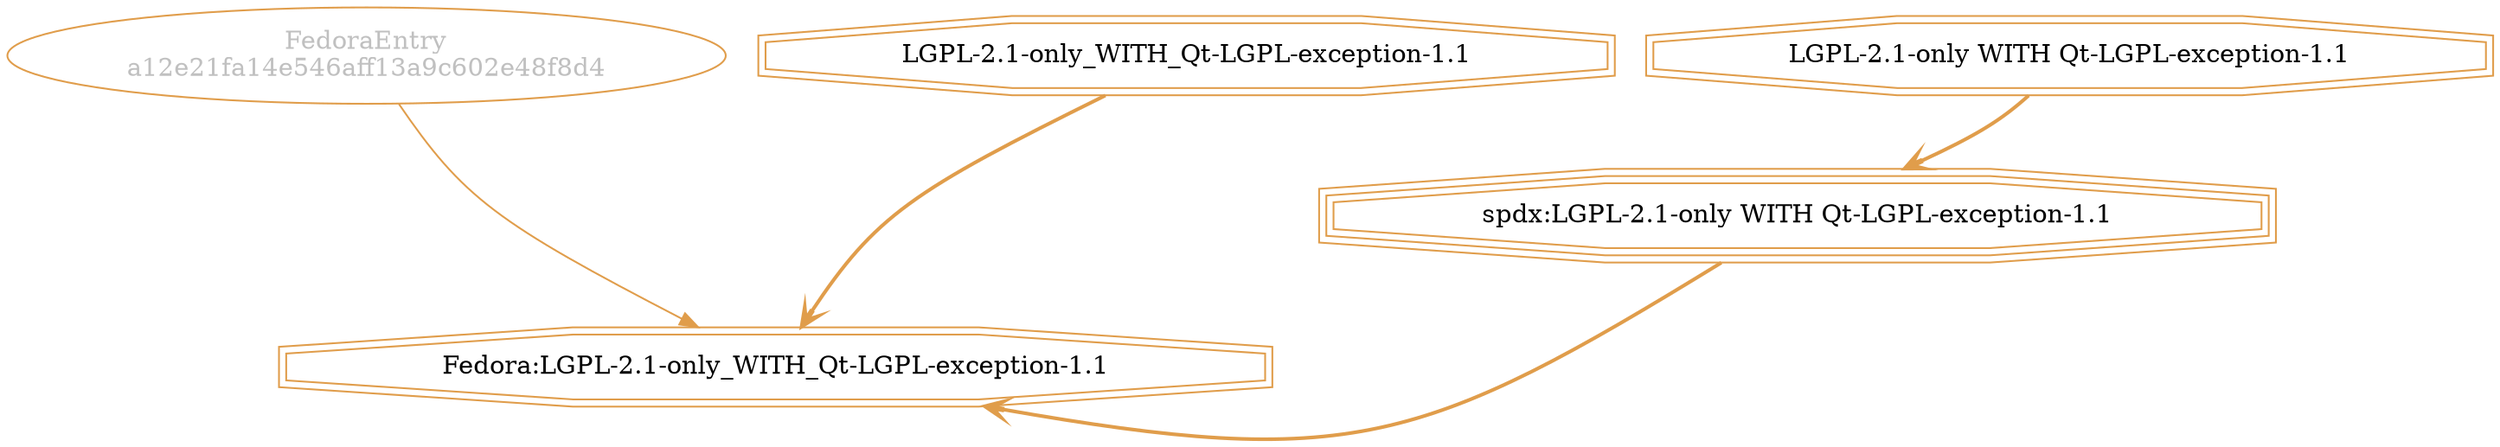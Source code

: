 strict digraph {
    node [shape=box];
    graph [splines=curved];
    6908 [label="FedoraEntry\na12e21fa14e546aff13a9c602e48f8d4"
         ,fontcolor=gray
         ,color="#e09d4b"
         ,fillcolor="beige;1"
         ,shape=ellipse];
    6909 [label="Fedora:LGPL-2.1-only_WITH_Qt-LGPL-exception-1.1"
         ,color="#e09d4b"
         ,shape=doubleoctagon];
    6910 [label="LGPL-2.1-only_WITH_Qt-LGPL-exception-1.1"
         ,color="#e09d4b"
         ,shape=doubleoctagon];
    6911 [label="spdx:LGPL-2.1-only WITH Qt-LGPL-exception-1.1"
         ,color="#e09d4b"
         ,shape=tripleoctagon];
    6912 [label="LGPL-2.1-only WITH Qt-LGPL-exception-1.1"
         ,color="#e09d4b"
         ,shape=doubleoctagon];
    6908 -> 6909 [weight=0.5
                 ,color="#e09d4b"];
    6910 -> 6909 [style=bold
                 ,arrowhead=vee
                 ,weight=0.7
                 ,color="#e09d4b"];
    6911 -> 6909 [style=bold
                 ,arrowhead=vee
                 ,weight=0.7
                 ,color="#e09d4b"];
    6912 -> 6911 [style=bold
                 ,arrowhead=vee
                 ,weight=0.7
                 ,color="#e09d4b"];
}
